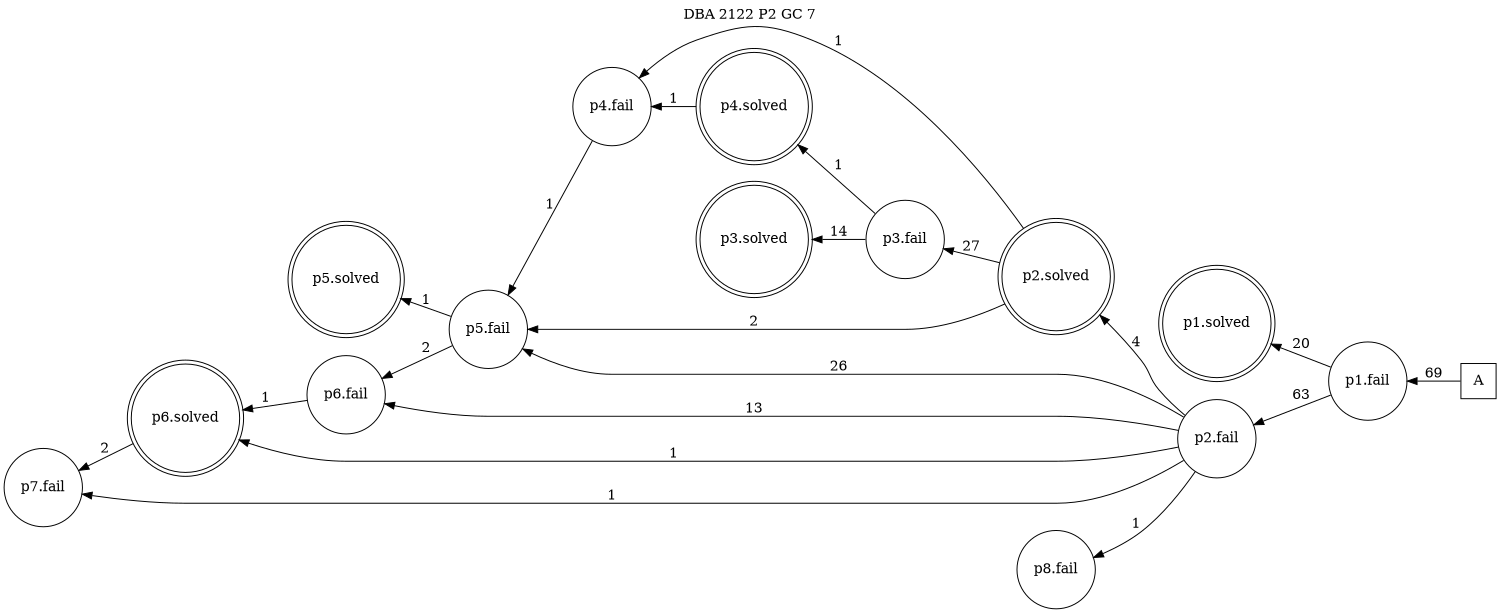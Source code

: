 digraph DBA_2122_P2_GC_7 {
labelloc="tl"
label= " DBA 2122 P2 GC 7 "
rankdir="RL";
graph [ size=" 10 , 10 !"]

"A" [shape="square" label="A"]
"p1.fail" [shape="circle" label="p1.fail"]
"p1.solved" [shape="doublecircle" label="p1.solved"]
"p2.fail" [shape="circle" label="p2.fail"]
"p2.solved" [shape="doublecircle" label="p2.solved"]
"p3.fail" [shape="circle" label="p3.fail"]
"p3.solved" [shape="doublecircle" label="p3.solved"]
"p5.fail" [shape="circle" label="p5.fail"]
"p4.fail" [shape="circle" label="p4.fail"]
"p6.fail" [shape="circle" label="p6.fail"]
"p5.solved" [shape="doublecircle" label="p5.solved"]
"p4.solved" [shape="doublecircle" label="p4.solved"]
"p6.solved" [shape="doublecircle" label="p6.solved"]
"p7.fail" [shape="circle" label="p7.fail"]
"p8.fail" [shape="circle" label="p8.fail"]
"A" -> "p1.fail" [ label=69]
"p1.fail" -> "p1.solved" [ label=20]
"p1.fail" -> "p2.fail" [ label=63]
"p2.fail" -> "p2.solved" [ label=4]
"p2.fail" -> "p5.fail" [ label=26]
"p2.fail" -> "p6.fail" [ label=13]
"p2.fail" -> "p6.solved" [ label=1]
"p2.fail" -> "p7.fail" [ label=1]
"p2.fail" -> "p8.fail" [ label=1]
"p2.solved" -> "p3.fail" [ label=27]
"p2.solved" -> "p5.fail" [ label=2]
"p2.solved" -> "p4.fail" [ label=1]
"p3.fail" -> "p3.solved" [ label=14]
"p3.fail" -> "p4.solved" [ label=1]
"p5.fail" -> "p6.fail" [ label=2]
"p5.fail" -> "p5.solved" [ label=1]
"p4.fail" -> "p5.fail" [ label=1]
"p6.fail" -> "p6.solved" [ label=1]
"p4.solved" -> "p4.fail" [ label=1]
"p6.solved" -> "p7.fail" [ label=2]
}
